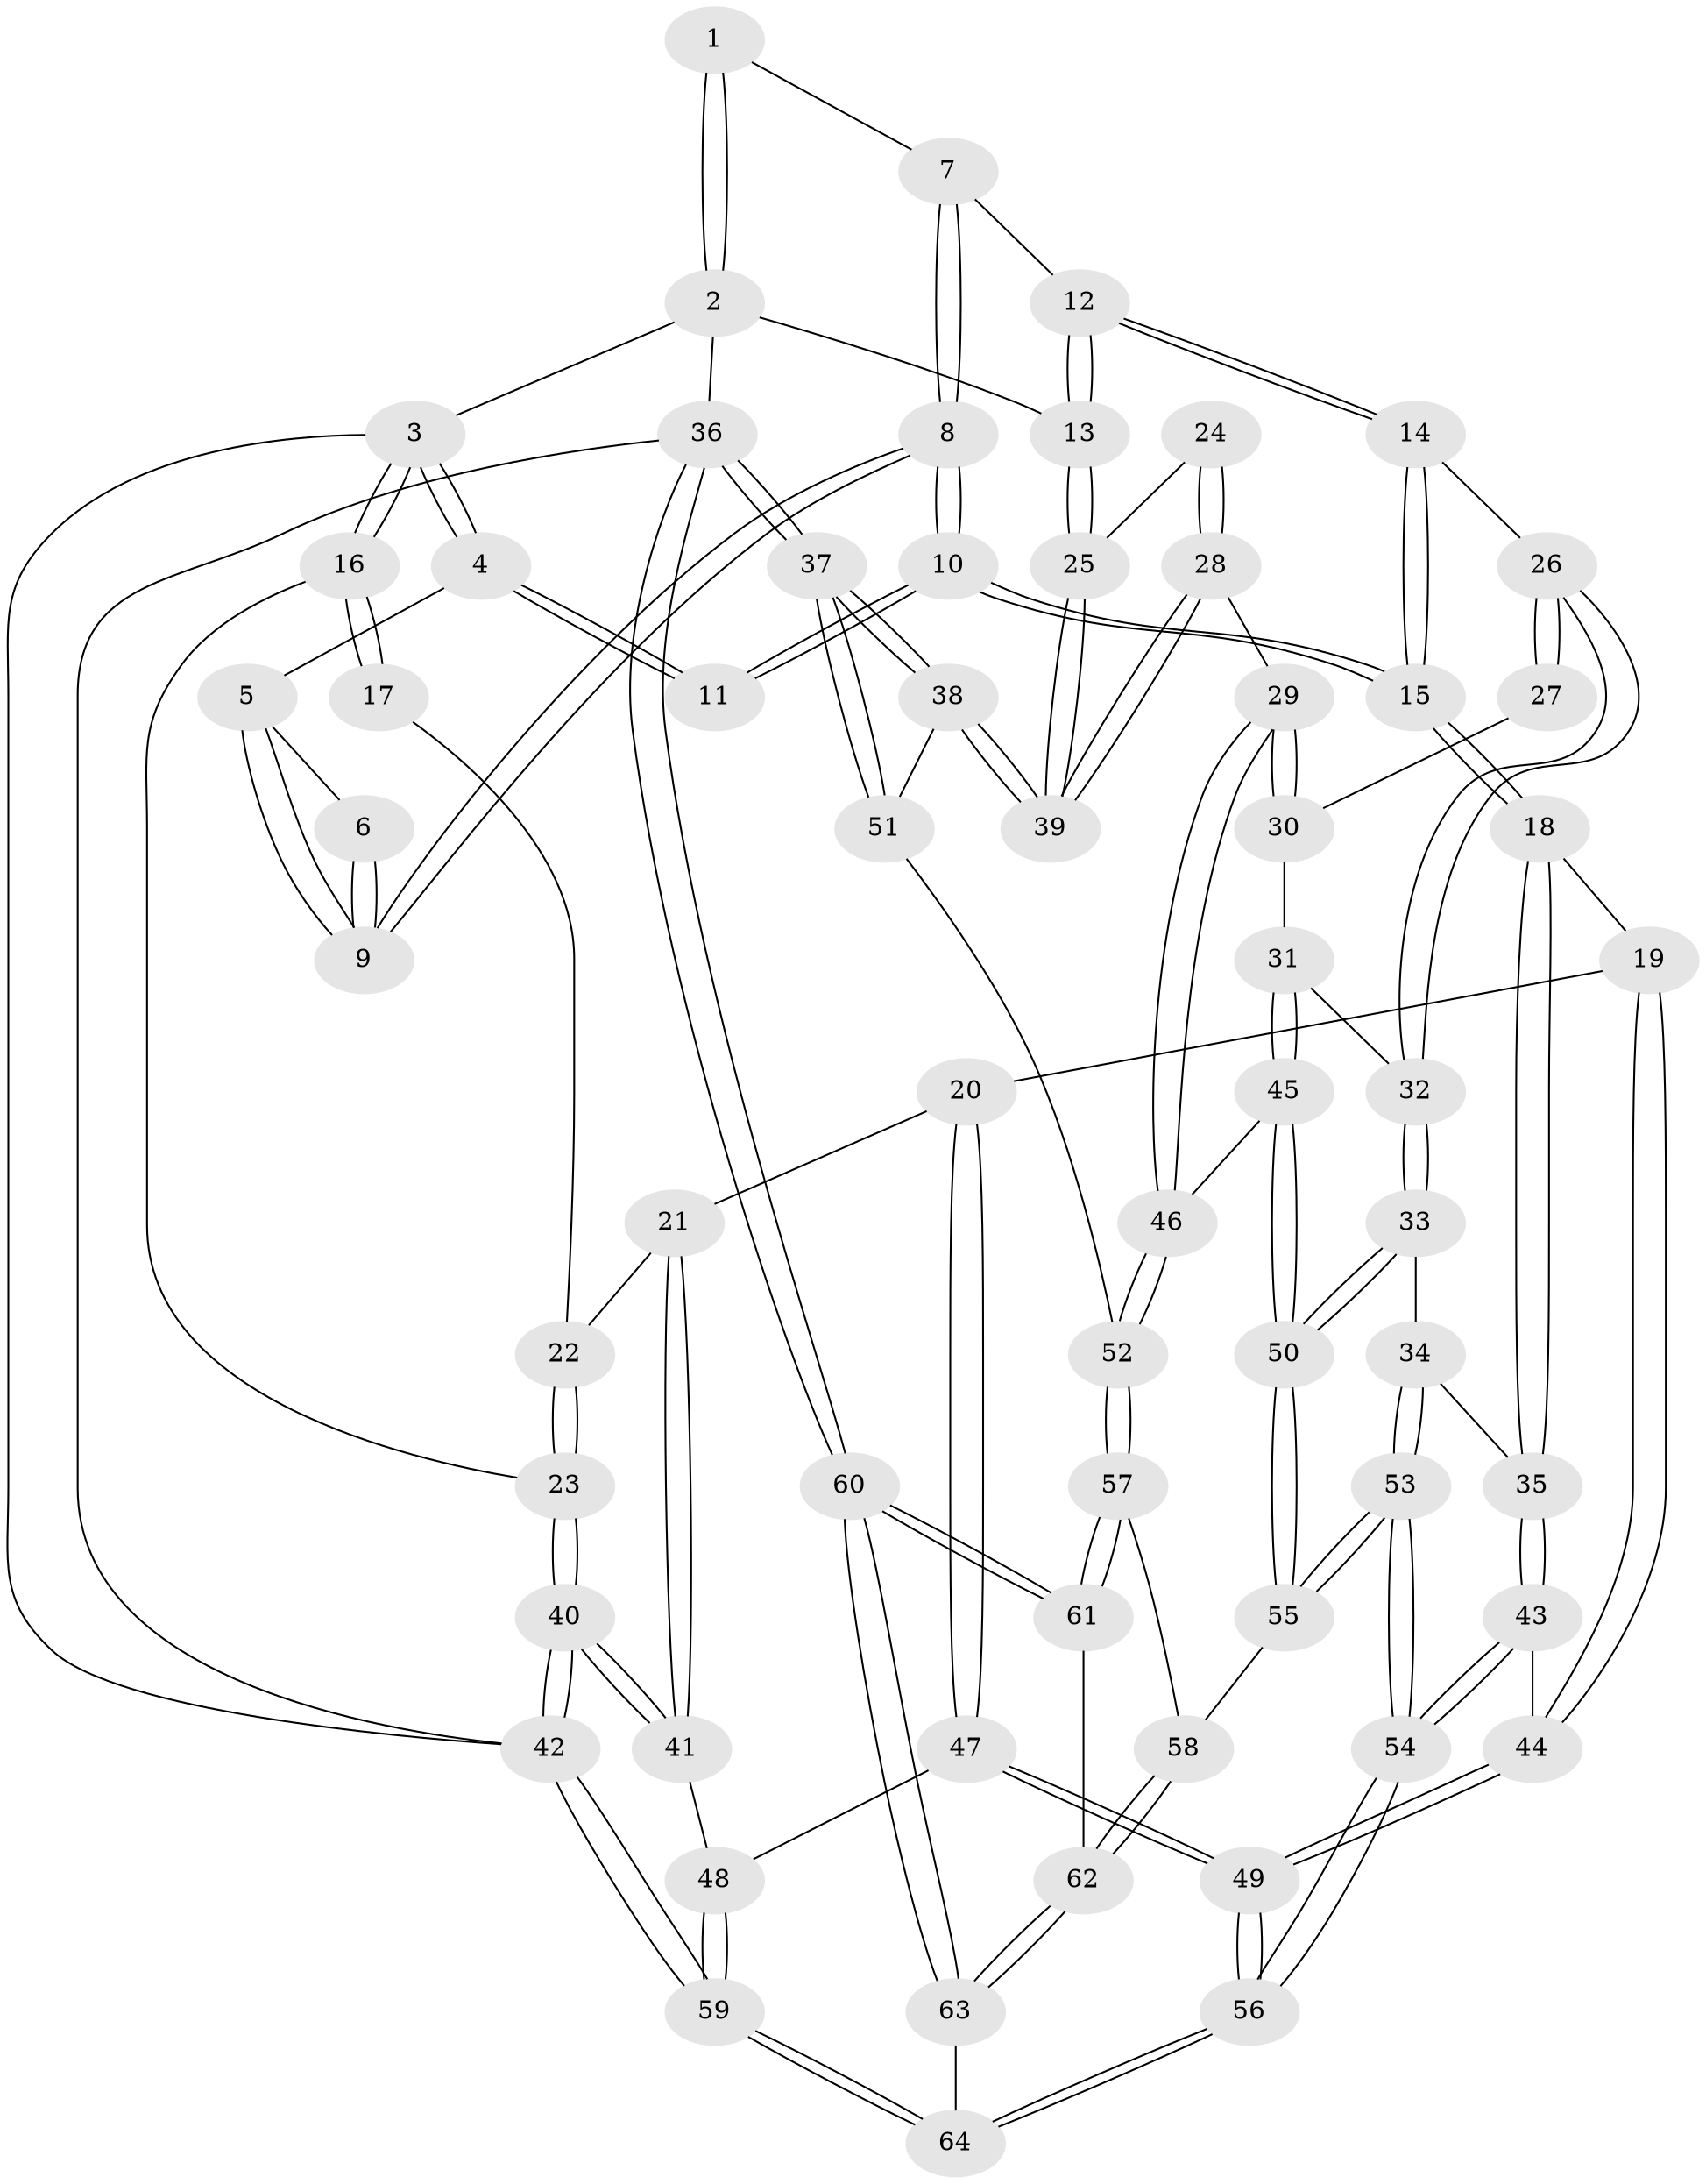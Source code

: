 // Generated by graph-tools (version 1.1) at 2025/00/03/09/25 05:00:19]
// undirected, 64 vertices, 157 edges
graph export_dot {
graph [start="1"]
  node [color=gray90,style=filled];
  1 [pos="+0.3850803338519999+0"];
  2 [pos="+1+0"];
  3 [pos="+0+0"];
  4 [pos="+0+0"];
  5 [pos="+0+0"];
  6 [pos="+0.346201832896985+0"];
  7 [pos="+0.5092707053315404+0.18444362256514615"];
  8 [pos="+0.24678321611590762+0.33128694340024967"];
  9 [pos="+0.24665918807104747+0.3177132790879697"];
  10 [pos="+0.236596128651002+0.360128110991961"];
  11 [pos="+0.20934444211280864+0.3637352640104185"];
  12 [pos="+0.5737312764746509+0.24808944710684497"];
  13 [pos="+1+0.007299474681449766"];
  14 [pos="+0.5539317125717474+0.4026042216974143"];
  15 [pos="+0.3387501831890828+0.45975196591973516"];
  16 [pos="+0+0.08781593210858946"];
  17 [pos="+0.20819856477606627+0.3639892982786602"];
  18 [pos="+0.3253230721471924+0.5324683991385217"];
  19 [pos="+0.2879329143629547+0.5809870491844467"];
  20 [pos="+0.23219864069620555+0.6130988328158437"];
  21 [pos="+0.1110587939909992+0.5757772303026214"];
  22 [pos="+0.11497472229602668+0.45487216885489734"];
  23 [pos="+0+0.40784932716449634"];
  24 [pos="+0.7331431908228797+0.4231188883690669"];
  25 [pos="+1+0.09134568656045901"];
  26 [pos="+0.5814538295763811+0.4381575164606303"];
  27 [pos="+0.6596829980705735+0.4593182782521232"];
  28 [pos="+0.9775010530650378+0.545982956273042"];
  29 [pos="+0.9678877645794788+0.549889065884885"];
  30 [pos="+0.7063812025034713+0.5038400319204096"];
  31 [pos="+0.7332837871397979+0.636525332716354"];
  32 [pos="+0.5604286862265165+0.6199145741017892"];
  33 [pos="+0.5380166877662345+0.6637563577185854"];
  34 [pos="+0.5150914677806157+0.6696029200411736"];
  35 [pos="+0.4804493487667511+0.6678408183910698"];
  36 [pos="+1+1"];
  37 [pos="+1+1"];
  38 [pos="+1+0.5833604813331803"];
  39 [pos="+1+0.5038809032865379"];
  40 [pos="+0+0.6773927670287153"];
  41 [pos="+0+0.6827728782517443"];
  42 [pos="+0+1"];
  43 [pos="+0.3996073217304202+0.7230524245829195"];
  44 [pos="+0.3463526178120045+0.7032816937186396"];
  45 [pos="+0.7820731809733805+0.6895295317619223"];
  46 [pos="+0.7868638067087548+0.6907907238783788"];
  47 [pos="+0.1921007114960341+0.8102628714584683"];
  48 [pos="+0.11260101350536164+0.7841604839150319"];
  49 [pos="+0.20436576994085076+0.8246433950564688"];
  50 [pos="+0.6155739089339981+0.7612911250901733"];
  51 [pos="+0.8388681533889589+0.8231526863799445"];
  52 [pos="+0.8247504821625241+0.8196407228328079"];
  53 [pos="+0.417843201771014+0.9915120784634437"];
  54 [pos="+0.36311007637192927+1"];
  55 [pos="+0.6148691056838919+0.8441369040906105"];
  56 [pos="+0.33693028718803575+1"];
  57 [pos="+0.7986909281329945+0.844918090487189"];
  58 [pos="+0.6615992025608838+0.8648070366966377"];
  59 [pos="+0+1"];
  60 [pos="+0.9172960714551134+1"];
  61 [pos="+0.7933180542989623+0.9218834313784464"];
  62 [pos="+0.6941943839201767+0.9570206812225793"];
  63 [pos="+0.6832359465748875+1"];
  64 [pos="+0.32999280221267013+1"];
  1 -- 2;
  1 -- 2;
  1 -- 7;
  2 -- 3;
  2 -- 13;
  2 -- 36;
  3 -- 4;
  3 -- 4;
  3 -- 16;
  3 -- 16;
  3 -- 42;
  4 -- 5;
  4 -- 11;
  4 -- 11;
  5 -- 6;
  5 -- 9;
  5 -- 9;
  6 -- 9;
  6 -- 9;
  7 -- 8;
  7 -- 8;
  7 -- 12;
  8 -- 9;
  8 -- 9;
  8 -- 10;
  8 -- 10;
  10 -- 11;
  10 -- 11;
  10 -- 15;
  10 -- 15;
  12 -- 13;
  12 -- 13;
  12 -- 14;
  12 -- 14;
  13 -- 25;
  13 -- 25;
  14 -- 15;
  14 -- 15;
  14 -- 26;
  15 -- 18;
  15 -- 18;
  16 -- 17;
  16 -- 17;
  16 -- 23;
  17 -- 22;
  18 -- 19;
  18 -- 35;
  18 -- 35;
  19 -- 20;
  19 -- 44;
  19 -- 44;
  20 -- 21;
  20 -- 47;
  20 -- 47;
  21 -- 22;
  21 -- 41;
  21 -- 41;
  22 -- 23;
  22 -- 23;
  23 -- 40;
  23 -- 40;
  24 -- 25;
  24 -- 28;
  24 -- 28;
  25 -- 39;
  25 -- 39;
  26 -- 27;
  26 -- 27;
  26 -- 32;
  26 -- 32;
  27 -- 30;
  28 -- 29;
  28 -- 39;
  28 -- 39;
  29 -- 30;
  29 -- 30;
  29 -- 46;
  29 -- 46;
  30 -- 31;
  31 -- 32;
  31 -- 45;
  31 -- 45;
  32 -- 33;
  32 -- 33;
  33 -- 34;
  33 -- 50;
  33 -- 50;
  34 -- 35;
  34 -- 53;
  34 -- 53;
  35 -- 43;
  35 -- 43;
  36 -- 37;
  36 -- 37;
  36 -- 60;
  36 -- 60;
  36 -- 42;
  37 -- 38;
  37 -- 38;
  37 -- 51;
  37 -- 51;
  38 -- 39;
  38 -- 39;
  38 -- 51;
  40 -- 41;
  40 -- 41;
  40 -- 42;
  40 -- 42;
  41 -- 48;
  42 -- 59;
  42 -- 59;
  43 -- 44;
  43 -- 54;
  43 -- 54;
  44 -- 49;
  44 -- 49;
  45 -- 46;
  45 -- 50;
  45 -- 50;
  46 -- 52;
  46 -- 52;
  47 -- 48;
  47 -- 49;
  47 -- 49;
  48 -- 59;
  48 -- 59;
  49 -- 56;
  49 -- 56;
  50 -- 55;
  50 -- 55;
  51 -- 52;
  52 -- 57;
  52 -- 57;
  53 -- 54;
  53 -- 54;
  53 -- 55;
  53 -- 55;
  54 -- 56;
  54 -- 56;
  55 -- 58;
  56 -- 64;
  56 -- 64;
  57 -- 58;
  57 -- 61;
  57 -- 61;
  58 -- 62;
  58 -- 62;
  59 -- 64;
  59 -- 64;
  60 -- 61;
  60 -- 61;
  60 -- 63;
  60 -- 63;
  61 -- 62;
  62 -- 63;
  62 -- 63;
  63 -- 64;
}
